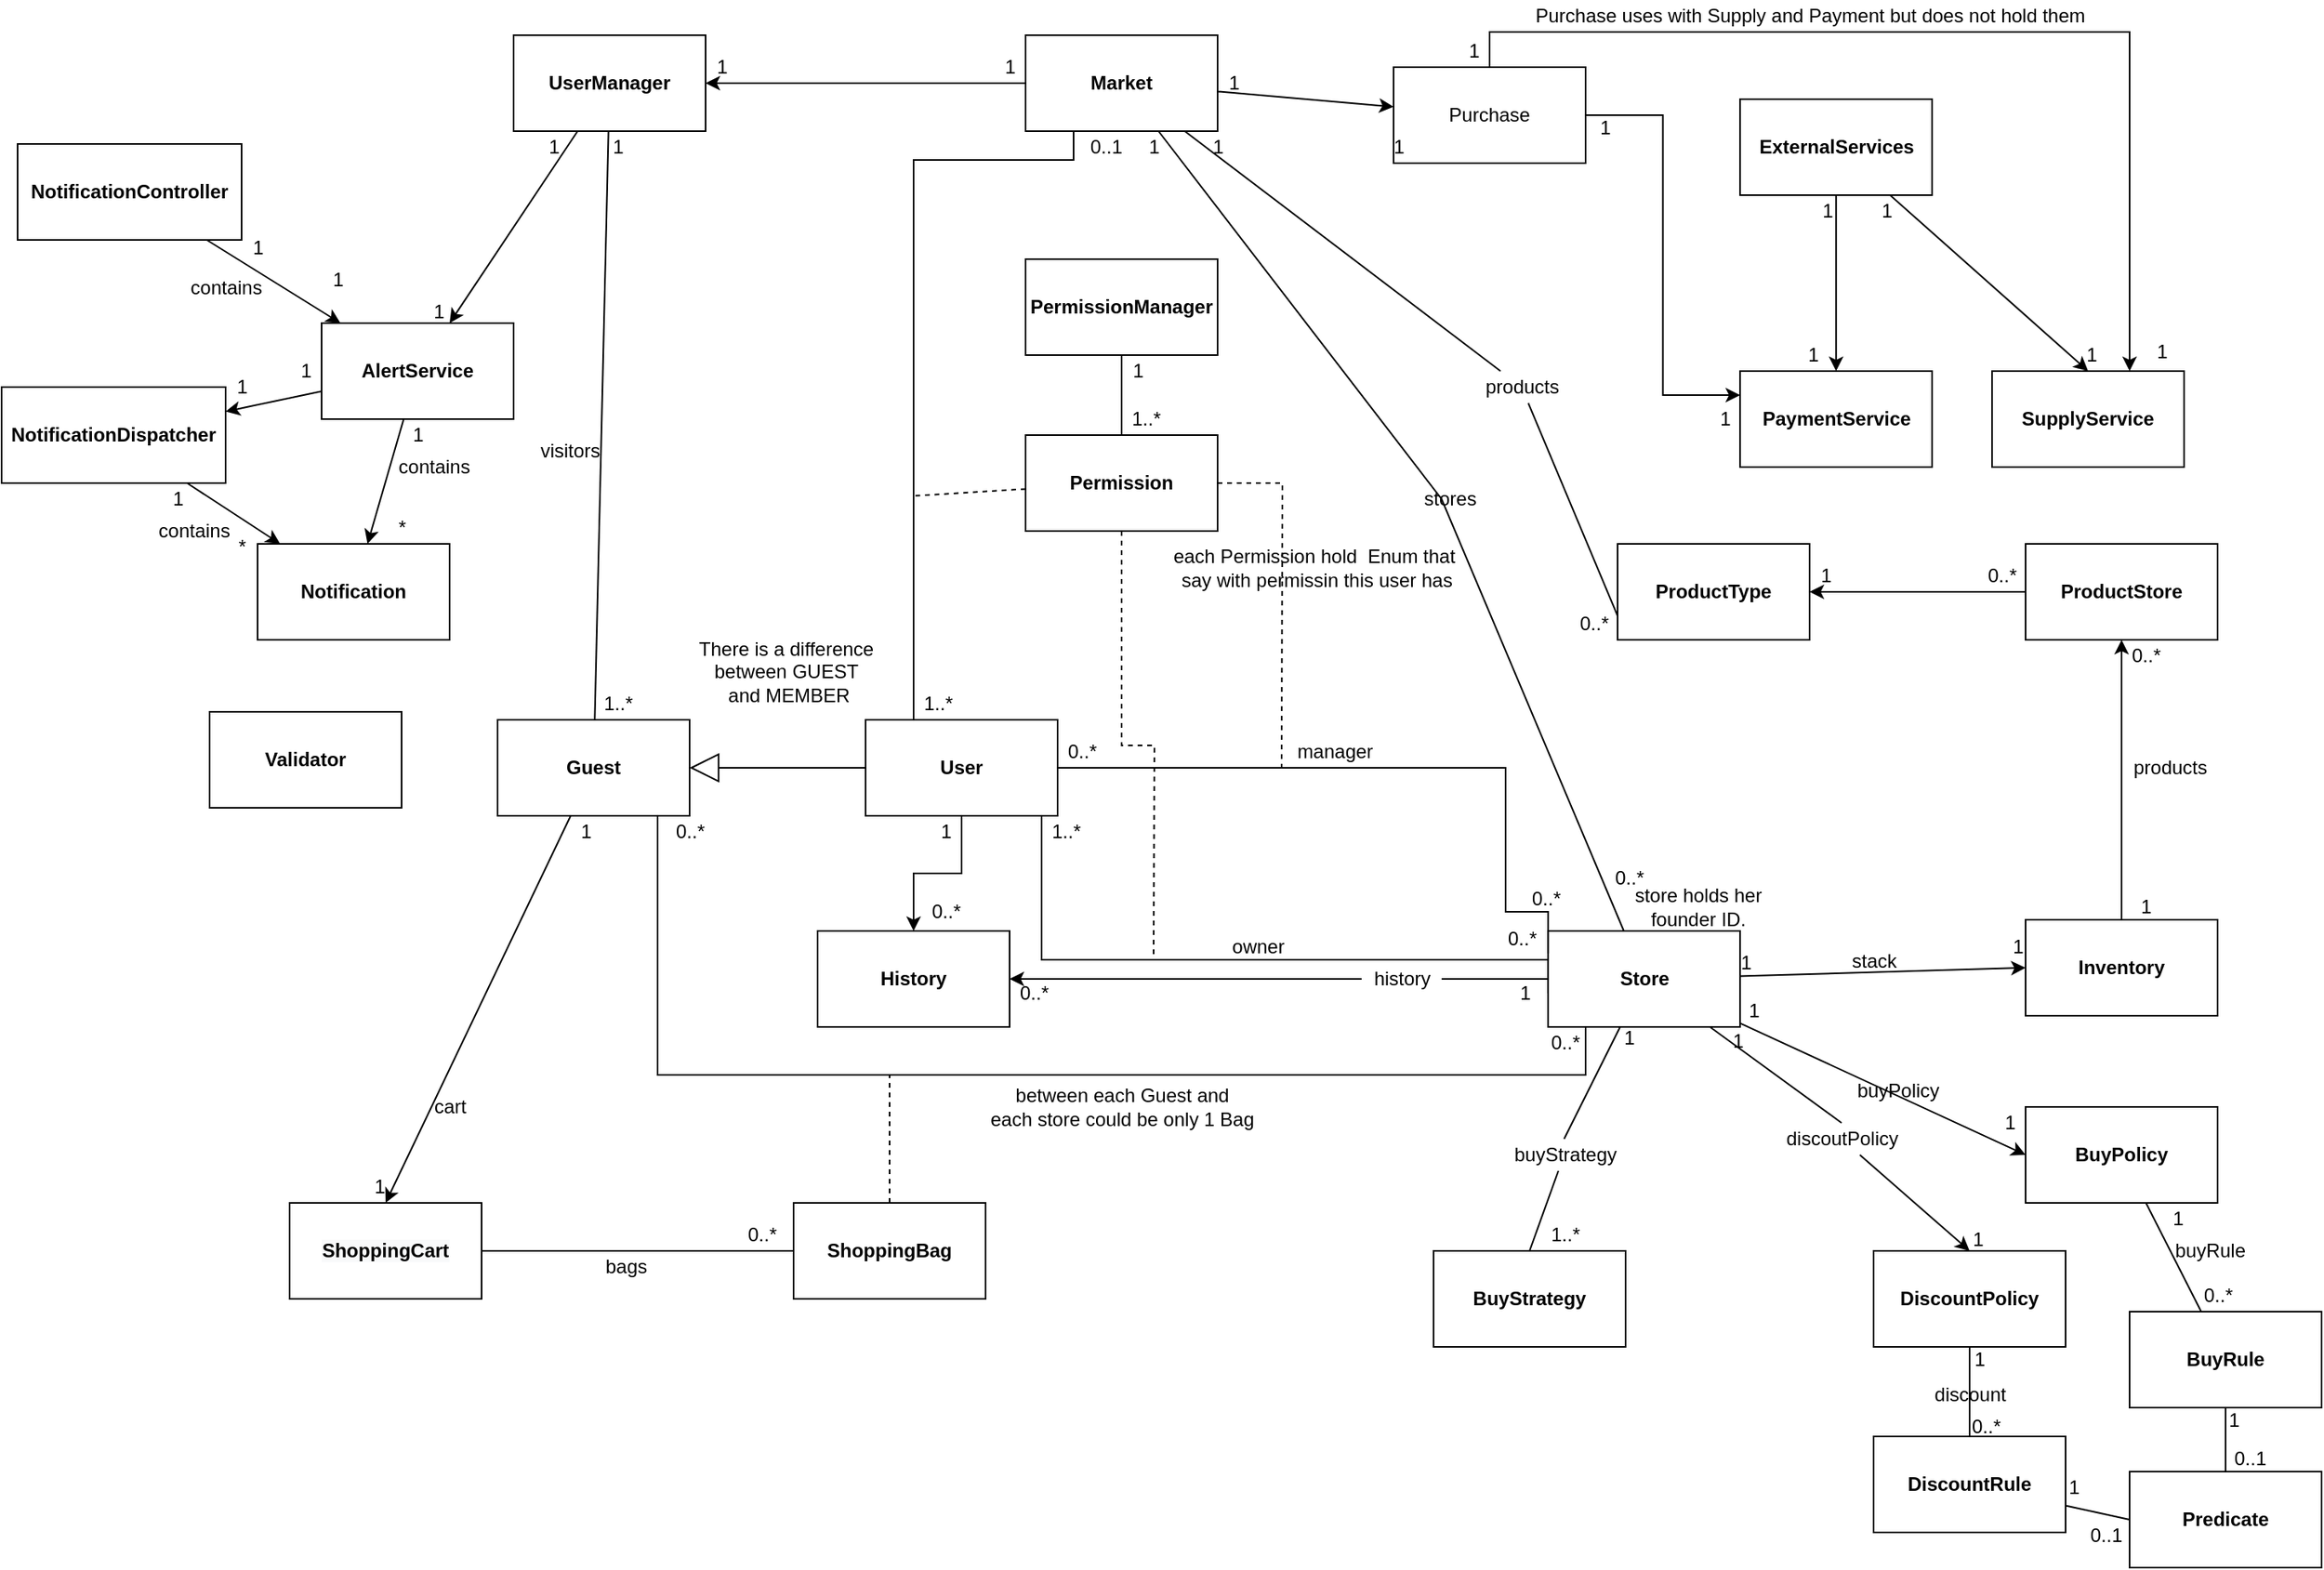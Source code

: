 <mxfile version="13.5.7" type="device"><diagram id="sLszbwGgR7OS-IY24TcB" name="whiteD"><mxGraphModel dx="3807" dy="2087" grid="1" gridSize="10" guides="1" tooltips="1" connect="1" arrows="1" fold="1" page="1" pageScale="1" pageWidth="850" pageHeight="1100" math="0" shadow="0"><root><mxCell id="xHpTzAEXMVRN9XpyJAT6-0"/><mxCell id="xHpTzAEXMVRN9XpyJAT6-1" parent="xHpTzAEXMVRN9XpyJAT6-0"/><mxCell id="L-hsnK_z9fnCOUPbXFb4-21" value="cart" style="text;html=1;align=center;verticalAlign=middle;resizable=0;points=[];autosize=1;" parent="xHpTzAEXMVRN9XpyJAT6-1" vertex="1"><mxGeometry x="-609.997" y="-328" width="40" height="20" as="geometry"/></mxCell><mxCell id="M4cUxslQ8RbkA8ZKhHPV-1" style="rounded=0;orthogonalLoop=1;jettySize=auto;html=1;" parent="xHpTzAEXMVRN9XpyJAT6-1" source="L-hsnK_z9fnCOUPbXFb4-120" target="L-hsnK_z9fnCOUPbXFb4-114" edge="1"><mxGeometry relative="1" as="geometry"/></mxCell><mxCell id="L-hsnK_z9fnCOUPbXFb4-120" value="&lt;span style=&quot;font-weight: 700&quot;&gt;UserManager&lt;/span&gt;" style="rounded=0;whiteSpace=wrap;html=1;" parent="xHpTzAEXMVRN9XpyJAT6-1" vertex="1"><mxGeometry x="-550" y="-988" width="120" height="60" as="geometry"/></mxCell><mxCell id="L-hsnK_z9fnCOUPbXFb4-123" value="1..*" style="text;html=1;align=center;verticalAlign=middle;resizable=0;points=[];autosize=1;strokeColor=none;fillColor=none;" parent="xHpTzAEXMVRN9XpyJAT6-1" vertex="1"><mxGeometry x="-500" y="-580" width="30" height="20" as="geometry"/></mxCell><mxCell id="kRTS648NbvRzKoREBCr--5" style="edgeStyle=orthogonalEdgeStyle;rounded=0;orthogonalLoop=1;jettySize=auto;html=1;endArrow=none;endFill=0;elbow=vertical;" parent="xHpTzAEXMVRN9XpyJAT6-1" source="L-hsnK_z9fnCOUPbXFb4-126" edge="1"><mxGeometry relative="1" as="geometry"><mxPoint x="-430" y="-389" as="sourcePoint"/><mxPoint x="96.57" y="-389" as="targetPoint"/><Array as="points"><mxPoint x="-220" y="-410"/><mxPoint x="97" y="-410"/></Array></mxGeometry></mxCell><mxCell id="svQcutiXRn2Sktnhb-K7-14" style="edgeStyle=orthogonalEdgeStyle;rounded=0;orthogonalLoop=1;jettySize=auto;html=1;entryX=0.5;entryY=0;entryDx=0;entryDy=0;" parent="xHpTzAEXMVRN9XpyJAT6-1" source="L-hsnK_z9fnCOUPbXFb4-126" target="kRTS648NbvRzKoREBCr--46" edge="1"><mxGeometry relative="1" as="geometry"/></mxCell><mxCell id="L-hsnK_z9fnCOUPbXFb4-126" value="&lt;span style=&quot;font-weight: 700&quot;&gt;User&lt;/span&gt;" style="rounded=0;whiteSpace=wrap;html=1;" parent="xHpTzAEXMVRN9XpyJAT6-1" vertex="1"><mxGeometry x="-330" y="-560" width="120" height="60" as="geometry"/></mxCell><mxCell id="L-hsnK_z9fnCOUPbXFb4-129" value="&#10;&#10;&lt;span style=&quot;color: rgb(0, 0, 0); font-family: helvetica; font-size: 12px; font-style: normal; font-weight: 700; letter-spacing: normal; text-align: center; text-indent: 0px; text-transform: none; word-spacing: 0px; background-color: rgb(248, 249, 250); display: inline; float: none;&quot;&gt;ShoppingCart&lt;/span&gt;&#10;&#10;" style="rounded=0;whiteSpace=wrap;html=1;" parent="xHpTzAEXMVRN9XpyJAT6-1" vertex="1"><mxGeometry x="-690" y="-258" width="120" height="60" as="geometry"/></mxCell><mxCell id="L-hsnK_z9fnCOUPbXFb4-130" style="edgeStyle=none;rounded=0;orthogonalLoop=1;jettySize=auto;html=1;entryX=0.5;entryY=0;entryDx=0;entryDy=0;endArrow=classic;endFill=1;" parent="xHpTzAEXMVRN9XpyJAT6-1" source="VD1J2C1TSYEvzBj4N3---7" target="L-hsnK_z9fnCOUPbXFb4-129" edge="1"><mxGeometry relative="1" as="geometry"/></mxCell><mxCell id="L-hsnK_z9fnCOUPbXFb4-131" value="1" style="text;html=1;align=center;verticalAlign=middle;resizable=0;points=[];autosize=1;strokeColor=none;fillColor=none;" parent="xHpTzAEXMVRN9XpyJAT6-1" vertex="1"><mxGeometry x="-644" y="-278" width="20" height="20" as="geometry"/></mxCell><mxCell id="L-hsnK_z9fnCOUPbXFb4-132" value="&lt;span style=&quot;font-weight: 700&quot;&gt;Store&lt;/span&gt;" style="rounded=0;whiteSpace=wrap;html=1;" parent="xHpTzAEXMVRN9XpyJAT6-1" vertex="1"><mxGeometry x="96.57" y="-428" width="120" height="60" as="geometry"/></mxCell><mxCell id="L-hsnK_z9fnCOUPbXFb4-133" style="rounded=0;orthogonalLoop=1;jettySize=auto;html=1;endArrow=none;endFill=0;elbow=vertical;edgeStyle=orthogonalEdgeStyle;" parent="xHpTzAEXMVRN9XpyJAT6-1" source="VD1J2C1TSYEvzBj4N3---7" target="L-hsnK_z9fnCOUPbXFb4-132" edge="1"><mxGeometry relative="1" as="geometry"><Array as="points"><mxPoint x="-460" y="-338"/><mxPoint x="120" y="-338"/></Array></mxGeometry></mxCell><mxCell id="kRTS648NbvRzKoREBCr--4" style="edgeStyle=orthogonalEdgeStyle;rounded=0;orthogonalLoop=1;jettySize=auto;html=1;endArrow=none;endFill=0;elbow=vertical;dashed=1;" parent="xHpTzAEXMVRN9XpyJAT6-1" source="L-hsnK_z9fnCOUPbXFb4-134" edge="1"><mxGeometry relative="1" as="geometry"><mxPoint x="-315.01" y="-338" as="targetPoint"/></mxGeometry></mxCell><mxCell id="L-hsnK_z9fnCOUPbXFb4-134" value="&lt;span style=&quot;font-weight: 700&quot;&gt;ShoppingBag&lt;/span&gt;" style="rounded=0;whiteSpace=wrap;html=1;" parent="xHpTzAEXMVRN9XpyJAT6-1" vertex="1"><mxGeometry x="-375.01" y="-258" width="120" height="60" as="geometry"/></mxCell><mxCell id="kRTS648NbvRzKoREBCr--1" style="edgeStyle=orthogonalEdgeStyle;rounded=0;orthogonalLoop=1;jettySize=auto;html=1;entryX=0;entryY=0.5;entryDx=0;entryDy=0;endArrow=none;endFill=0;elbow=vertical;" parent="xHpTzAEXMVRN9XpyJAT6-1" source="L-hsnK_z9fnCOUPbXFb4-129" target="L-hsnK_z9fnCOUPbXFb4-134" edge="1"><mxGeometry relative="1" as="geometry"/></mxCell><mxCell id="L-hsnK_z9fnCOUPbXFb4-135" value="bags" style="text;html=1;align=center;verticalAlign=middle;resizable=0;points=[];autosize=1;" parent="xHpTzAEXMVRN9XpyJAT6-1" vertex="1"><mxGeometry x="-500.001" y="-228" width="40" height="20" as="geometry"/></mxCell><mxCell id="kRTS648NbvRzKoREBCr--0" value="1" style="text;html=1;align=center;verticalAlign=middle;resizable=0;points=[];autosize=1;strokeColor=none;fillColor=none;" parent="xHpTzAEXMVRN9XpyJAT6-1" vertex="1"><mxGeometry x="-495" y="-928" width="20" height="20" as="geometry"/></mxCell><mxCell id="kRTS648NbvRzKoREBCr--3" value="0..*" style="text;html=1;align=center;verticalAlign=middle;resizable=0;points=[];autosize=1;strokeColor=none;fillColor=none;" parent="xHpTzAEXMVRN9XpyJAT6-1" vertex="1"><mxGeometry x="-410.01" y="-248" width="30" height="20" as="geometry"/></mxCell><mxCell id="kRTS648NbvRzKoREBCr--6" style="edgeStyle=orthogonalEdgeStyle;rounded=0;orthogonalLoop=1;jettySize=auto;html=1;endArrow=none;endFill=0;elbow=vertical;" parent="xHpTzAEXMVRN9XpyJAT6-1" source="L-hsnK_z9fnCOUPbXFb4-126" edge="1"><mxGeometry relative="1" as="geometry"><mxPoint x="-430" y="-414" as="sourcePoint"/><mxPoint x="96.57" y="-414" as="targetPoint"/><Array as="points"><mxPoint x="70" y="-530"/><mxPoint x="70" y="-440"/><mxPoint x="97" y="-440"/></Array></mxGeometry></mxCell><mxCell id="kRTS648NbvRzKoREBCr--7" value="&lt;span style=&quot;font-weight: 700&quot;&gt;PermissionManager&lt;/span&gt;" style="rounded=0;whiteSpace=wrap;html=1;" parent="xHpTzAEXMVRN9XpyJAT6-1" vertex="1"><mxGeometry x="-230.0" y="-848" width="120" height="60" as="geometry"/></mxCell><mxCell id="kRTS648NbvRzKoREBCr--8" value="&lt;span style=&quot;font-weight: 700&quot;&gt;Permission&lt;/span&gt;" style="rounded=0;whiteSpace=wrap;html=1;" parent="xHpTzAEXMVRN9XpyJAT6-1" vertex="1"><mxGeometry x="-230.0" y="-738" width="120" height="60" as="geometry"/></mxCell><mxCell id="kRTS648NbvRzKoREBCr--9" style="edgeStyle=orthogonalEdgeStyle;rounded=0;orthogonalLoop=1;jettySize=auto;html=1;entryX=0.5;entryY=0;entryDx=0;entryDy=0;endArrow=none;endFill=0;elbow=vertical;" parent="xHpTzAEXMVRN9XpyJAT6-1" source="kRTS648NbvRzKoREBCr--7" target="kRTS648NbvRzKoREBCr--8" edge="1"><mxGeometry relative="1" as="geometry"/></mxCell><mxCell id="kRTS648NbvRzKoREBCr--10" value="1..*" style="text;html=1;align=center;verticalAlign=middle;resizable=0;points=[];autosize=1;strokeColor=none;fillColor=none;" parent="xHpTzAEXMVRN9XpyJAT6-1" vertex="1"><mxGeometry x="-170" y="-758" width="30" height="20" as="geometry"/></mxCell><mxCell id="kRTS648NbvRzKoREBCr--37" style="edgeStyle=none;rounded=0;orthogonalLoop=1;jettySize=auto;html=1;endArrow=none;endFill=0;elbow=vertical;dashed=1;" parent="xHpTzAEXMVRN9XpyJAT6-1" source="kRTS648NbvRzKoREBCr--8" edge="1"><mxGeometry relative="1" as="geometry"><mxPoint x="-300" y="-700" as="targetPoint"/></mxGeometry></mxCell><mxCell id="kRTS648NbvRzKoREBCr--21" style="edgeStyle=orthogonalEdgeStyle;rounded=0;orthogonalLoop=1;jettySize=auto;html=1;endArrow=none;endFill=0;elbow=vertical;dashed=1;" parent="xHpTzAEXMVRN9XpyJAT6-1" source="kRTS648NbvRzKoREBCr--8" edge="1"><mxGeometry relative="1" as="geometry"><mxPoint x="-150" y="-410" as="targetPoint"/><mxPoint x="-150" y="-528" as="sourcePoint"/></mxGeometry></mxCell><mxCell id="kRTS648NbvRzKoREBCr--27" style="edgeStyle=orthogonalEdgeStyle;rounded=0;orthogonalLoop=1;jettySize=auto;html=1;dashed=1;endArrow=none;endFill=0;elbow=vertical;" parent="xHpTzAEXMVRN9XpyJAT6-1" source="kRTS648NbvRzKoREBCr--8" edge="1"><mxGeometry relative="1" as="geometry"><mxPoint x="-70" y="-530" as="targetPoint"/><mxPoint x="-5" y="-528" as="sourcePoint"/></mxGeometry></mxCell><mxCell id="kRTS648NbvRzKoREBCr--22" value="0..*" style="text;html=1;align=center;verticalAlign=middle;resizable=0;points=[];autosize=1;strokeColor=none;fillColor=none;" parent="xHpTzAEXMVRN9XpyJAT6-1" vertex="1"><mxGeometry x="-455" y="-500" width="30" height="20" as="geometry"/></mxCell><mxCell id="kRTS648NbvRzKoREBCr--23" value="1" style="text;html=1;align=center;verticalAlign=middle;resizable=0;points=[];autosize=1;strokeColor=none;fillColor=none;" parent="xHpTzAEXMVRN9XpyJAT6-1" vertex="1"><mxGeometry x="-515" y="-500" width="20" height="20" as="geometry"/></mxCell><mxCell id="kRTS648NbvRzKoREBCr--24" value="0..*" style="text;html=1;align=center;verticalAlign=middle;resizable=0;points=[];autosize=1;strokeColor=none;fillColor=none;" parent="xHpTzAEXMVRN9XpyJAT6-1" vertex="1"><mxGeometry x="91.57" y="-368" width="30" height="20" as="geometry"/></mxCell><mxCell id="kRTS648NbvRzKoREBCr--25" value="owner" style="text;html=1;align=center;verticalAlign=middle;resizable=0;points=[];autosize=1;" parent="xHpTzAEXMVRN9XpyJAT6-1" vertex="1"><mxGeometry x="-110" y="-428" width="50" height="20" as="geometry"/></mxCell><mxCell id="kRTS648NbvRzKoREBCr--26" value="manager" style="text;html=1;align=center;verticalAlign=middle;resizable=0;points=[];autosize=1;" parent="xHpTzAEXMVRN9XpyJAT6-1" vertex="1"><mxGeometry x="-66.57" y="-550" width="60" height="20" as="geometry"/></mxCell><mxCell id="kRTS648NbvRzKoREBCr--28" value="1..*" style="text;html=1;align=center;verticalAlign=middle;resizable=0;points=[];autosize=1;strokeColor=none;fillColor=none;" parent="xHpTzAEXMVRN9XpyJAT6-1" vertex="1"><mxGeometry x="-220" y="-500" width="30" height="20" as="geometry"/></mxCell><mxCell id="kRTS648NbvRzKoREBCr--30" value="0..*" style="text;html=1;align=center;verticalAlign=middle;resizable=0;points=[];autosize=1;strokeColor=none;fillColor=none;" parent="xHpTzAEXMVRN9XpyJAT6-1" vertex="1"><mxGeometry x="64.99" y="-433" width="30" height="20" as="geometry"/></mxCell><mxCell id="kRTS648NbvRzKoREBCr--31" value="0..*" style="text;html=1;align=center;verticalAlign=middle;resizable=0;points=[];autosize=1;strokeColor=none;fillColor=none;" parent="xHpTzAEXMVRN9XpyJAT6-1" vertex="1"><mxGeometry x="-210" y="-550" width="30" height="20" as="geometry"/></mxCell><mxCell id="kRTS648NbvRzKoREBCr--32" value="0..*" style="text;html=1;align=center;verticalAlign=middle;resizable=0;points=[];autosize=1;strokeColor=none;fillColor=none;" parent="xHpTzAEXMVRN9XpyJAT6-1" vertex="1"><mxGeometry x="79.99" y="-458" width="30" height="20" as="geometry"/></mxCell><mxCell id="kRTS648NbvRzKoREBCr--34" style="rounded=0;orthogonalLoop=1;jettySize=auto;html=1;entryX=0.75;entryY=0;entryDx=0;entryDy=0;endArrow=none;endFill=0;elbow=vertical;edgeStyle=orthogonalEdgeStyle;" parent="xHpTzAEXMVRN9XpyJAT6-1" source="kRTS648NbvRzKoREBCr--33" target="L-hsnK_z9fnCOUPbXFb4-126" edge="1"><mxGeometry relative="1" as="geometry"><Array as="points"><mxPoint x="-200" y="-910"/><mxPoint x="-300" y="-910"/><mxPoint x="-300" y="-560"/></Array></mxGeometry></mxCell><mxCell id="kRTS648NbvRzKoREBCr--90" style="rounded=0;orthogonalLoop=1;jettySize=auto;html=1;endArrow=none;endFill=0;elbow=vertical;" parent="xHpTzAEXMVRN9XpyJAT6-1" source="kRTS648NbvRzKoREBCr--33" target="L-hsnK_z9fnCOUPbXFb4-132" edge="1"><mxGeometry relative="1" as="geometry"><Array as="points"><mxPoint x="30" y="-698"/></Array></mxGeometry></mxCell><mxCell id="kRTS648NbvRzKoREBCr--96" style="edgeStyle=none;rounded=0;orthogonalLoop=1;jettySize=auto;html=1;entryX=1;entryY=0.5;entryDx=0;entryDy=0;endArrow=classic;endFill=1;elbow=vertical;" parent="xHpTzAEXMVRN9XpyJAT6-1" source="kRTS648NbvRzKoREBCr--33" target="L-hsnK_z9fnCOUPbXFb4-120" edge="1"><mxGeometry relative="1" as="geometry"/></mxCell><mxCell id="kRTS648NbvRzKoREBCr--33" value="&lt;span style=&quot;font-weight: 700&quot;&gt;Market&lt;/span&gt;" style="rounded=0;whiteSpace=wrap;html=1;" parent="xHpTzAEXMVRN9XpyJAT6-1" vertex="1"><mxGeometry x="-230.0" y="-988" width="120" height="60" as="geometry"/></mxCell><mxCell id="kRTS648NbvRzKoREBCr--35" value="1..*" style="text;html=1;align=center;verticalAlign=middle;resizable=0;points=[];autosize=1;strokeColor=none;fillColor=none;" parent="xHpTzAEXMVRN9XpyJAT6-1" vertex="1"><mxGeometry x="-300" y="-580" width="30" height="20" as="geometry"/></mxCell><mxCell id="kRTS648NbvRzKoREBCr--36" value="0..1" style="text;html=1;align=center;verticalAlign=middle;resizable=0;points=[];autosize=1;strokeColor=none;fillColor=none;" parent="xHpTzAEXMVRN9XpyJAT6-1" vertex="1"><mxGeometry x="-200" y="-928" width="40" height="20" as="geometry"/></mxCell><mxCell id="kRTS648NbvRzKoREBCr--38" value="1" style="text;html=1;align=center;verticalAlign=middle;resizable=0;points=[];autosize=1;strokeColor=none;fillColor=none;" parent="xHpTzAEXMVRN9XpyJAT6-1" vertex="1"><mxGeometry x="-170" y="-788" width="20" height="20" as="geometry"/></mxCell><mxCell id="kRTS648NbvRzKoREBCr--39" value="&lt;span style=&quot;font-weight: 700&quot;&gt;BuyStrategy&lt;/span&gt;" style="rounded=0;whiteSpace=wrap;html=1;" parent="xHpTzAEXMVRN9XpyJAT6-1" vertex="1"><mxGeometry x="24.99" y="-228" width="120" height="60" as="geometry"/></mxCell><mxCell id="kRTS648NbvRzKoREBCr--44" value="1" style="text;html=1;align=center;verticalAlign=middle;resizable=0;points=[];autosize=1;strokeColor=none;fillColor=none;" parent="xHpTzAEXMVRN9XpyJAT6-1" vertex="1"><mxGeometry x="137" y="-371" width="20" height="20" as="geometry"/></mxCell><mxCell id="kRTS648NbvRzKoREBCr--45" value="1..*" style="text;html=1;align=center;verticalAlign=middle;resizable=0;points=[];autosize=1;strokeColor=none;fillColor=none;" parent="xHpTzAEXMVRN9XpyJAT6-1" vertex="1"><mxGeometry x="91.57" y="-248" width="30" height="20" as="geometry"/></mxCell><mxCell id="kRTS648NbvRzKoREBCr--46" value="&lt;span style=&quot;font-weight: 700&quot;&gt;History&lt;/span&gt;" style="rounded=0;whiteSpace=wrap;html=1;" parent="xHpTzAEXMVRN9XpyJAT6-1" vertex="1"><mxGeometry x="-360" y="-428" width="120" height="60" as="geometry"/></mxCell><mxCell id="kRTS648NbvRzKoREBCr--48" value="1" style="text;html=1;align=center;verticalAlign=middle;resizable=0;points=[];autosize=1;strokeColor=none;fillColor=none;" parent="xHpTzAEXMVRN9XpyJAT6-1" vertex="1"><mxGeometry x="71.57" y="-399" width="20" height="20" as="geometry"/></mxCell><mxCell id="kRTS648NbvRzKoREBCr--49" value="0..*" style="text;html=1;align=center;verticalAlign=middle;resizable=0;points=[];autosize=1;strokeColor=none;fillColor=none;" parent="xHpTzAEXMVRN9XpyJAT6-1" vertex="1"><mxGeometry x="-240" y="-399" width="30" height="20" as="geometry"/></mxCell><mxCell id="kRTS648NbvRzKoREBCr--50" value="&lt;span style=&quot;font-weight: 700&quot;&gt;DiscountPolicy&lt;/span&gt;" style="rounded=0;whiteSpace=wrap;html=1;" parent="xHpTzAEXMVRN9XpyJAT6-1" vertex="1"><mxGeometry x="299.99" y="-228" width="120" height="60" as="geometry"/></mxCell><mxCell id="kRTS648NbvRzKoREBCr--52" value="1" style="text;html=1;align=center;verticalAlign=middle;resizable=0;points=[];autosize=1;strokeColor=none;fillColor=none;" parent="xHpTzAEXMVRN9XpyJAT6-1" vertex="1"><mxGeometry x="205" y="-369" width="20" height="20" as="geometry"/></mxCell><mxCell id="kRTS648NbvRzKoREBCr--53" value="1" style="text;html=1;align=center;verticalAlign=middle;resizable=0;points=[];autosize=1;strokeColor=none;fillColor=none;" parent="xHpTzAEXMVRN9XpyJAT6-1" vertex="1"><mxGeometry x="355" y="-245" width="20" height="20" as="geometry"/></mxCell><mxCell id="kRTS648NbvRzKoREBCr--54" value="&lt;b&gt;DiscountRule&lt;/b&gt;" style="rounded=0;whiteSpace=wrap;html=1;" parent="xHpTzAEXMVRN9XpyJAT6-1" vertex="1"><mxGeometry x="299.99" y="-112" width="120" height="60" as="geometry"/></mxCell><mxCell id="kRTS648NbvRzKoREBCr--55" style="edgeStyle=none;rounded=0;orthogonalLoop=1;jettySize=auto;html=1;endArrow=none;endFill=0;elbow=vertical;" parent="xHpTzAEXMVRN9XpyJAT6-1" source="kRTS648NbvRzKoREBCr--50" target="kRTS648NbvRzKoREBCr--54" edge="1"><mxGeometry relative="1" as="geometry"/></mxCell><mxCell id="kRTS648NbvRzKoREBCr--56" value="0..*" style="text;html=1;align=center;verticalAlign=middle;resizable=0;points=[];autosize=1;strokeColor=none;fillColor=none;" parent="xHpTzAEXMVRN9XpyJAT6-1" vertex="1"><mxGeometry x="355" y="-128" width="30" height="20" as="geometry"/></mxCell><mxCell id="kRTS648NbvRzKoREBCr--57" value="1" style="text;html=1;align=center;verticalAlign=middle;resizable=0;points=[];autosize=1;strokeColor=none;fillColor=none;" parent="xHpTzAEXMVRN9XpyJAT6-1" vertex="1"><mxGeometry x="356" y="-170" width="20" height="20" as="geometry"/></mxCell><mxCell id="kRTS648NbvRzKoREBCr--59" value="discount" style="text;html=1;align=center;verticalAlign=middle;resizable=0;points=[];autosize=1;strokeColor=none;fillColor=none;" parent="xHpTzAEXMVRN9XpyJAT6-1" vertex="1"><mxGeometry x="329.99" y="-148" width="60" height="20" as="geometry"/></mxCell><mxCell id="kRTS648NbvRzKoREBCr--60" value="visitors" style="text;html=1;align=center;verticalAlign=middle;resizable=0;points=[];autosize=1;strokeColor=none;fillColor=none;" parent="xHpTzAEXMVRN9XpyJAT6-1" vertex="1"><mxGeometry x="-540" y="-738" width="50" height="20" as="geometry"/></mxCell><mxCell id="L-hsnK_z9fnCOUPbXFb4-122" style="edgeStyle=none;rounded=0;orthogonalLoop=1;jettySize=auto;html=1;endArrow=none;endFill=0;startArrow=none;" parent="xHpTzAEXMVRN9XpyJAT6-1" source="L-hsnK_z9fnCOUPbXFb4-120" target="VD1J2C1TSYEvzBj4N3---7" edge="1"><mxGeometry relative="1" as="geometry"/></mxCell><mxCell id="L-hsnK_z9fnCOUPbXFb4-95" value="buyStrategy" style="text;html=1;align=center;verticalAlign=middle;resizable=0;points=[];autosize=1;" parent="xHpTzAEXMVRN9XpyJAT6-1" vertex="1"><mxGeometry x="66.57" y="-298" width="80" height="20" as="geometry"/></mxCell><mxCell id="kRTS648NbvRzKoREBCr--43" style="edgeStyle=none;rounded=0;orthogonalLoop=1;jettySize=auto;html=1;entryX=0.5;entryY=0;entryDx=0;entryDy=0;endArrow=none;endFill=0;elbow=vertical;startArrow=none;" parent="xHpTzAEXMVRN9XpyJAT6-1" source="L-hsnK_z9fnCOUPbXFb4-95" target="kRTS648NbvRzKoREBCr--39" edge="1"><mxGeometry relative="1" as="geometry"/></mxCell><mxCell id="kRTS648NbvRzKoREBCr--64" value="" style="edgeStyle=none;rounded=0;orthogonalLoop=1;jettySize=auto;html=1;entryX=0.5;entryY=0;entryDx=0;entryDy=0;endArrow=none;endFill=0;elbow=vertical;" parent="xHpTzAEXMVRN9XpyJAT6-1" source="L-hsnK_z9fnCOUPbXFb4-132" target="L-hsnK_z9fnCOUPbXFb4-95" edge="1"><mxGeometry relative="1" as="geometry"><mxPoint x="143.938" y="-368" as="sourcePoint"/><mxPoint x="84.99" y="-228" as="targetPoint"/></mxGeometry></mxCell><mxCell id="kRTS648NbvRzKoREBCr--65" value="history" style="text;html=1;align=center;verticalAlign=middle;resizable=0;points=[];autosize=1;" parent="xHpTzAEXMVRN9XpyJAT6-1" vertex="1"><mxGeometry x="-20.0" y="-408" width="50" height="20" as="geometry"/></mxCell><mxCell id="kRTS648NbvRzKoREBCr--47" style="edgeStyle=none;rounded=0;orthogonalLoop=1;jettySize=auto;html=1;endArrow=classic;endFill=1;elbow=vertical;startArrow=none;" parent="xHpTzAEXMVRN9XpyJAT6-1" source="kRTS648NbvRzKoREBCr--65" target="kRTS648NbvRzKoREBCr--46" edge="1"><mxGeometry relative="1" as="geometry"/></mxCell><mxCell id="kRTS648NbvRzKoREBCr--67" value="" style="edgeStyle=none;rounded=0;orthogonalLoop=1;jettySize=auto;html=1;endArrow=none;endFill=1;elbow=vertical;" parent="xHpTzAEXMVRN9XpyJAT6-1" source="L-hsnK_z9fnCOUPbXFb4-132" target="kRTS648NbvRzKoREBCr--65" edge="1"><mxGeometry relative="1" as="geometry"><mxPoint x="166.085" y="-368" as="sourcePoint"/><mxPoint x="210.485" y="-228" as="targetPoint"/></mxGeometry></mxCell><mxCell id="kRTS648NbvRzKoREBCr--68" value="discoutPolicy" style="text;html=1;align=center;verticalAlign=middle;resizable=0;points=[];autosize=1;strokeColor=none;fillColor=none;" parent="xHpTzAEXMVRN9XpyJAT6-1" vertex="1"><mxGeometry x="235" y="-308" width="90" height="20" as="geometry"/></mxCell><mxCell id="kRTS648NbvRzKoREBCr--69" value="" style="edgeStyle=none;rounded=0;orthogonalLoop=1;jettySize=auto;html=1;entryX=0.5;entryY=0;entryDx=0;entryDy=0;endArrow=none;endFill=1;elbow=vertical;" parent="xHpTzAEXMVRN9XpyJAT6-1" source="L-hsnK_z9fnCOUPbXFb4-132" target="kRTS648NbvRzKoREBCr--68" edge="1"><mxGeometry relative="1" as="geometry"><mxPoint x="192.468" y="-368" as="sourcePoint"/><mxPoint x="359.99" y="-228" as="targetPoint"/></mxGeometry></mxCell><mxCell id="kRTS648NbvRzKoREBCr--70" value="&lt;span style=&quot;font-weight: 700&quot;&gt;BuyPolicy&lt;/span&gt;" style="rounded=0;whiteSpace=wrap;html=1;" parent="xHpTzAEXMVRN9XpyJAT6-1" vertex="1"><mxGeometry x="394.99" y="-318" width="120" height="60" as="geometry"/></mxCell><mxCell id="kRTS648NbvRzKoREBCr--72" value="1" style="text;html=1;align=center;verticalAlign=middle;resizable=0;points=[];autosize=1;strokeColor=none;fillColor=none;" parent="xHpTzAEXMVRN9XpyJAT6-1" vertex="1"><mxGeometry x="374.99" y="-318" width="20" height="20" as="geometry"/></mxCell><mxCell id="kRTS648NbvRzKoREBCr--73" value="1" style="text;html=1;align=center;verticalAlign=middle;resizable=0;points=[];autosize=1;strokeColor=none;fillColor=none;" parent="xHpTzAEXMVRN9XpyJAT6-1" vertex="1"><mxGeometry x="215" y="-388" width="20" height="20" as="geometry"/></mxCell><mxCell id="kRTS648NbvRzKoREBCr--74" value="buyPolicy" style="text;html=1;align=center;verticalAlign=middle;resizable=0;points=[];autosize=1;strokeColor=none;fillColor=none;" parent="xHpTzAEXMVRN9XpyJAT6-1" vertex="1"><mxGeometry x="280" y="-338" width="70" height="20" as="geometry"/></mxCell><mxCell id="kRTS648NbvRzKoREBCr--75" value="&lt;span style=&quot;font-weight: 700&quot;&gt;Inventory&lt;/span&gt;" style="rounded=0;whiteSpace=wrap;html=1;" parent="xHpTzAEXMVRN9XpyJAT6-1" vertex="1"><mxGeometry x="394.99" y="-435" width="120" height="60" as="geometry"/></mxCell><mxCell id="kRTS648NbvRzKoREBCr--51" style="edgeStyle=none;rounded=0;orthogonalLoop=1;jettySize=auto;html=1;entryX=0.5;entryY=0;entryDx=0;entryDy=0;endArrow=classic;endFill=1;elbow=vertical;startArrow=none;" parent="xHpTzAEXMVRN9XpyJAT6-1" source="kRTS648NbvRzKoREBCr--68" target="kRTS648NbvRzKoREBCr--50" edge="1"><mxGeometry relative="1" as="geometry"/></mxCell><mxCell id="kRTS648NbvRzKoREBCr--77" value="stack" style="text;html=1;align=center;verticalAlign=middle;resizable=0;points=[];autosize=1;strokeColor=none;fillColor=none;" parent="xHpTzAEXMVRN9XpyJAT6-1" vertex="1"><mxGeometry x="280" y="-419" width="40" height="20" as="geometry"/></mxCell><mxCell id="kRTS648NbvRzKoREBCr--78" value="1" style="text;html=1;align=center;verticalAlign=middle;resizable=0;points=[];autosize=1;strokeColor=none;fillColor=none;" parent="xHpTzAEXMVRN9XpyJAT6-1" vertex="1"><mxGeometry x="380" y="-428" width="20" height="20" as="geometry"/></mxCell><mxCell id="kRTS648NbvRzKoREBCr--79" value="1" style="text;html=1;align=center;verticalAlign=middle;resizable=0;points=[];autosize=1;strokeColor=none;fillColor=none;" parent="xHpTzAEXMVRN9XpyJAT6-1" vertex="1"><mxGeometry x="210" y="-418" width="20" height="20" as="geometry"/></mxCell><mxCell id="VD1J2C1TSYEvzBj4N3---3" style="edgeStyle=orthogonalEdgeStyle;rounded=0;orthogonalLoop=1;jettySize=auto;html=1;endArrow=none;endFill=0;startArrow=classic;startFill=1;" parent="xHpTzAEXMVRN9XpyJAT6-1" source="kRTS648NbvRzKoREBCr--80" target="VD1J2C1TSYEvzBj4N3---0" edge="1"><mxGeometry relative="1" as="geometry"/></mxCell><mxCell id="kRTS648NbvRzKoREBCr--80" value="&lt;span style=&quot;font-weight: 700&quot;&gt;ProductType&lt;/span&gt;" style="rounded=0;whiteSpace=wrap;html=1;" parent="xHpTzAEXMVRN9XpyJAT6-1" vertex="1"><mxGeometry x="139.99" y="-670" width="120" height="60" as="geometry"/></mxCell><mxCell id="kRTS648NbvRzKoREBCr--82" value="1" style="text;html=1;align=center;verticalAlign=middle;resizable=0;points=[];autosize=1;strokeColor=none;fillColor=none;" parent="xHpTzAEXMVRN9XpyJAT6-1" vertex="1"><mxGeometry x="-120" y="-928" width="20" height="20" as="geometry"/></mxCell><mxCell id="kRTS648NbvRzKoREBCr--83" value="0..*" style="text;html=1;align=center;verticalAlign=middle;resizable=0;points=[];autosize=1;strokeColor=none;fillColor=none;" parent="xHpTzAEXMVRN9XpyJAT6-1" vertex="1"><mxGeometry x="454.99" y="-610" width="30" height="20" as="geometry"/></mxCell><mxCell id="kRTS648NbvRzKoREBCr--86" value="0..*" style="text;html=1;align=center;verticalAlign=middle;resizable=0;points=[];autosize=1;strokeColor=none;fillColor=none;" parent="xHpTzAEXMVRN9XpyJAT6-1" vertex="1"><mxGeometry x="109.99" y="-630" width="30" height="20" as="geometry"/></mxCell><mxCell id="kRTS648NbvRzKoREBCr--87" value="1" style="text;html=1;align=center;verticalAlign=middle;resizable=0;points=[];autosize=1;strokeColor=none;fillColor=none;" parent="xHpTzAEXMVRN9XpyJAT6-1" vertex="1"><mxGeometry x="459.99" y="-453" width="20" height="20" as="geometry"/></mxCell><mxCell id="kRTS648NbvRzKoREBCr--88" value="products" style="text;html=1;align=center;verticalAlign=middle;resizable=0;points=[];autosize=1;strokeColor=none;fillColor=none;" parent="xHpTzAEXMVRN9XpyJAT6-1" vertex="1"><mxGeometry x="454.99" y="-540" width="60" height="20" as="geometry"/></mxCell><mxCell id="kRTS648NbvRzKoREBCr--91" value="" style="rounded=0;orthogonalLoop=1;jettySize=auto;html=1;endArrow=none;endFill=0;elbow=vertical;entryX=0;entryY=0.75;entryDx=0;entryDy=0;startArrow=none;" parent="xHpTzAEXMVRN9XpyJAT6-1" source="kRTS648NbvRzKoREBCr--89" target="kRTS648NbvRzKoREBCr--80" edge="1"><mxGeometry relative="1" as="geometry"><mxPoint x="-110" y="-958" as="sourcePoint"/><mxPoint x="391.625" y="-628" as="targetPoint"/></mxGeometry></mxCell><mxCell id="kRTS648NbvRzKoREBCr--92" value="1" style="text;html=1;align=center;verticalAlign=middle;resizable=0;points=[];autosize=1;strokeColor=none;fillColor=none;" parent="xHpTzAEXMVRN9XpyJAT6-1" vertex="1"><mxGeometry x="-160" y="-928" width="20" height="20" as="geometry"/></mxCell><mxCell id="kRTS648NbvRzKoREBCr--93" value="0..*" style="text;html=1;align=center;verticalAlign=middle;resizable=0;points=[];autosize=1;strokeColor=none;fillColor=none;" parent="xHpTzAEXMVRN9XpyJAT6-1" vertex="1"><mxGeometry x="132" y="-471" width="30" height="20" as="geometry"/></mxCell><mxCell id="kRTS648NbvRzKoREBCr--89" value="products" style="text;html=1;align=center;verticalAlign=middle;resizable=0;points=[];autosize=1;strokeColor=none;fillColor=none;" parent="xHpTzAEXMVRN9XpyJAT6-1" vertex="1"><mxGeometry x="49.99" y="-778" width="60" height="20" as="geometry"/></mxCell><mxCell id="kRTS648NbvRzKoREBCr--94" value="" style="rounded=0;orthogonalLoop=1;jettySize=auto;html=1;endArrow=none;endFill=0;elbow=vertical;" parent="xHpTzAEXMVRN9XpyJAT6-1" source="kRTS648NbvRzKoREBCr--33" target="kRTS648NbvRzKoREBCr--89" edge="1"><mxGeometry relative="1" as="geometry"><mxPoint x="-129.874" y="-928" as="sourcePoint"/><mxPoint x="331.57" y="-583" as="targetPoint"/></mxGeometry></mxCell><mxCell id="kRTS648NbvRzKoREBCr--95" value="stores" style="text;html=1;align=center;verticalAlign=middle;resizable=0;points=[];autosize=1;strokeColor=none;fillColor=none;" parent="xHpTzAEXMVRN9XpyJAT6-1" vertex="1"><mxGeometry x="9.99" y="-708" width="50" height="20" as="geometry"/></mxCell><mxCell id="kRTS648NbvRzKoREBCr--97" value="1" style="text;html=1;align=center;verticalAlign=middle;resizable=0;points=[];autosize=1;strokeColor=none;fillColor=none;" parent="xHpTzAEXMVRN9XpyJAT6-1" vertex="1"><mxGeometry x="-250" y="-978" width="20" height="20" as="geometry"/></mxCell><mxCell id="kRTS648NbvRzKoREBCr--98" value="1" style="text;html=1;align=center;verticalAlign=middle;resizable=0;points=[];autosize=1;strokeColor=none;fillColor=none;" parent="xHpTzAEXMVRN9XpyJAT6-1" vertex="1"><mxGeometry x="-430" y="-978" width="20" height="20" as="geometry"/></mxCell><mxCell id="kRTS648NbvRzKoREBCr--99" value="There is a difference&lt;br&gt;between GUEST&lt;br&gt;&amp;nbsp;and MEMBER" style="text;html=1;align=center;verticalAlign=middle;resizable=0;points=[];autosize=1;strokeColor=none;fillColor=none;" parent="xHpTzAEXMVRN9XpyJAT6-1" vertex="1"><mxGeometry x="-440" y="-615" width="120" height="50" as="geometry"/></mxCell><mxCell id="svQcutiXRn2Sktnhb-K7-4" style="edgeStyle=orthogonalEdgeStyle;rounded=0;orthogonalLoop=1;jettySize=auto;html=1;entryX=0;entryY=0.25;entryDx=0;entryDy=0;" parent="xHpTzAEXMVRN9XpyJAT6-1" source="kRTS648NbvRzKoREBCr--101" target="L-hsnK_z9fnCOUPbXFb4-102" edge="1"><mxGeometry relative="1" as="geometry"/></mxCell><mxCell id="svQcutiXRn2Sktnhb-K7-5" style="edgeStyle=orthogonalEdgeStyle;rounded=0;orthogonalLoop=1;jettySize=auto;html=1;" parent="xHpTzAEXMVRN9XpyJAT6-1" source="kRTS648NbvRzKoREBCr--101" target="L-hsnK_z9fnCOUPbXFb4-103" edge="1"><mxGeometry relative="1" as="geometry"><Array as="points"><mxPoint x="60" y="-990"/><mxPoint x="460" y="-990"/></Array></mxGeometry></mxCell><mxCell id="kRTS648NbvRzKoREBCr--101" value="Purchase" style="rounded=0;whiteSpace=wrap;html=1;" parent="xHpTzAEXMVRN9XpyJAT6-1" vertex="1"><mxGeometry x="-7.105e-15" y="-968" width="120" height="60" as="geometry"/></mxCell><mxCell id="kRTS648NbvRzKoREBCr--102" style="edgeStyle=none;rounded=0;orthogonalLoop=1;jettySize=auto;html=1;endArrow=classic;endFill=1;elbow=vertical;" parent="xHpTzAEXMVRN9XpyJAT6-1" source="kRTS648NbvRzKoREBCr--33" target="kRTS648NbvRzKoREBCr--101" edge="1"><mxGeometry relative="1" as="geometry"><mxPoint x="460" y="-968" as="targetPoint"/></mxGeometry></mxCell><mxCell id="kRTS648NbvRzKoREBCr--109" value="store holds her&lt;br&gt;founder ID." style="text;html=1;align=center;verticalAlign=middle;resizable=0;points=[];autosize=1;strokeColor=none;fillColor=none;" parent="xHpTzAEXMVRN9XpyJAT6-1" vertex="1"><mxGeometry x="145" y="-458" width="90" height="30" as="geometry"/></mxCell><mxCell id="kRTS648NbvRzKoREBCr--113" value="between each Guest and&lt;br&gt;each store could be only 1 Bag" style="text;html=1;align=center;verticalAlign=middle;resizable=0;points=[];autosize=1;strokeColor=none;fillColor=none;" parent="xHpTzAEXMVRN9XpyJAT6-1" vertex="1"><mxGeometry x="-260" y="-333" width="180" height="30" as="geometry"/></mxCell><mxCell id="kRTS648NbvRzKoREBCr--71" style="edgeStyle=none;rounded=0;orthogonalLoop=1;jettySize=auto;html=1;entryX=0;entryY=0.5;entryDx=0;entryDy=0;endArrow=classic;endFill=1;elbow=vertical;" parent="xHpTzAEXMVRN9XpyJAT6-1" source="L-hsnK_z9fnCOUPbXFb4-132" target="kRTS648NbvRzKoREBCr--70" edge="1"><mxGeometry relative="1" as="geometry"/></mxCell><mxCell id="kRTS648NbvRzKoREBCr--76" style="edgeStyle=none;rounded=0;orthogonalLoop=1;jettySize=auto;html=1;entryX=0;entryY=0.5;entryDx=0;entryDy=0;endArrow=classic;endFill=1;elbow=vertical;" parent="xHpTzAEXMVRN9XpyJAT6-1" source="L-hsnK_z9fnCOUPbXFb4-132" target="kRTS648NbvRzKoREBCr--75" edge="1"><mxGeometry relative="1" as="geometry"/></mxCell><mxCell id="kRTS648NbvRzKoREBCr--85" style="edgeStyle=none;rounded=0;orthogonalLoop=1;jettySize=auto;html=1;endArrow=classic;endFill=1;elbow=vertical;" parent="xHpTzAEXMVRN9XpyJAT6-1" source="kRTS648NbvRzKoREBCr--75" target="VD1J2C1TSYEvzBj4N3---0" edge="1"><mxGeometry relative="1" as="geometry"><mxPoint x="220" y="-620" as="targetPoint"/></mxGeometry></mxCell><mxCell id="L-hsnK_z9fnCOUPbXFb4-102" value="&lt;span style=&quot;font-weight: 700&quot;&gt;PaymentService&lt;/span&gt;" style="rounded=0;whiteSpace=wrap;html=1;" parent="xHpTzAEXMVRN9XpyJAT6-1" vertex="1"><mxGeometry x="216.57" y="-778" width="120" height="60" as="geometry"/></mxCell><mxCell id="L-hsnK_z9fnCOUPbXFb4-103" value="&lt;span style=&quot;font-weight: 700&quot;&gt;SupplyService&lt;/span&gt;" style="rounded=0;whiteSpace=wrap;html=1;" parent="xHpTzAEXMVRN9XpyJAT6-1" vertex="1"><mxGeometry x="374.07" y="-778" width="120" height="60" as="geometry"/></mxCell><mxCell id="L-hsnK_z9fnCOUPbXFb4-105" value="&lt;span style=&quot;font-weight: 700&quot;&gt;ExternalServices&lt;/span&gt;" style="rounded=0;whiteSpace=wrap;html=1;" parent="xHpTzAEXMVRN9XpyJAT6-1" vertex="1"><mxGeometry x="216.57" y="-948" width="120" height="60" as="geometry"/></mxCell><mxCell id="L-hsnK_z9fnCOUPbXFb4-111" value="1" style="text;html=1;align=center;verticalAlign=middle;resizable=0;points=[];autosize=1;strokeColor=none;fillColor=none;" parent="xHpTzAEXMVRN9XpyJAT6-1" vertex="1"><mxGeometry x="251.57" y="-798" width="20" height="20" as="geometry"/></mxCell><mxCell id="L-hsnK_z9fnCOUPbXFb4-112" value="1" style="text;html=1;align=center;verticalAlign=middle;resizable=0;points=[];autosize=1;strokeColor=none;fillColor=none;" parent="xHpTzAEXMVRN9XpyJAT6-1" vertex="1"><mxGeometry x="425.57" y="-798" width="20" height="20" as="geometry"/></mxCell><mxCell id="L-hsnK_z9fnCOUPbXFb4-113" value="1" style="text;html=1;align=center;verticalAlign=middle;resizable=0;points=[];autosize=1;strokeColor=none;fillColor=none;" parent="xHpTzAEXMVRN9XpyJAT6-1" vertex="1"><mxGeometry x="-607" y="-825" width="20" height="20" as="geometry"/></mxCell><mxCell id="L-hsnK_z9fnCOUPbXFb4-114" value="&lt;span style=&quot;font-weight: 700&quot;&gt;AlertService&lt;/span&gt;" style="rounded=0;whiteSpace=wrap;html=1;container=1;" parent="xHpTzAEXMVRN9XpyJAT6-1" vertex="1"><mxGeometry x="-670" y="-808" width="120" height="60" as="geometry"/></mxCell><mxCell id="L-hsnK_z9fnCOUPbXFb4-108" style="edgeStyle=none;rounded=0;orthogonalLoop=1;jettySize=auto;html=1;entryX=0.5;entryY=0;entryDx=0;entryDy=0;" parent="xHpTzAEXMVRN9XpyJAT6-1" source="L-hsnK_z9fnCOUPbXFb4-105" target="L-hsnK_z9fnCOUPbXFb4-102" edge="1"><mxGeometry relative="1" as="geometry"/></mxCell><mxCell id="L-hsnK_z9fnCOUPbXFb4-109" style="edgeStyle=none;rounded=0;orthogonalLoop=1;jettySize=auto;html=1;entryX=0.5;entryY=0;entryDx=0;entryDy=0;" parent="xHpTzAEXMVRN9XpyJAT6-1" source="L-hsnK_z9fnCOUPbXFb4-105" target="L-hsnK_z9fnCOUPbXFb4-103" edge="1"><mxGeometry relative="1" as="geometry"/></mxCell><mxCell id="kRTS648NbvRzKoREBCr--104" value="1" style="text;html=1;align=center;verticalAlign=middle;resizable=0;points=[];autosize=1;strokeColor=none;fillColor=none;" parent="xHpTzAEXMVRN9XpyJAT6-1" vertex="1"><mxGeometry x="261.11" y="-888" width="20" height="20" as="geometry"/></mxCell><mxCell id="kRTS648NbvRzKoREBCr--106" value="1" style="text;html=1;align=center;verticalAlign=middle;resizable=0;points=[];autosize=1;strokeColor=none;fillColor=none;" parent="xHpTzAEXMVRN9XpyJAT6-1" vertex="1"><mxGeometry x="298.14" y="-888" width="20" height="20" as="geometry"/></mxCell><mxCell id="kRTS648NbvRzKoREBCr--107" value="1" style="text;html=1;align=center;verticalAlign=middle;resizable=0;points=[];autosize=1;strokeColor=none;fillColor=none;" parent="xHpTzAEXMVRN9XpyJAT6-1" vertex="1"><mxGeometry x="-6.57" y="-928" width="20" height="20" as="geometry"/></mxCell><mxCell id="kRTS648NbvRzKoREBCr--108" value="1" style="text;html=1;align=center;verticalAlign=middle;resizable=0;points=[];autosize=1;strokeColor=none;fillColor=none;" parent="xHpTzAEXMVRN9XpyJAT6-1" vertex="1"><mxGeometry x="-110.0" y="-968" width="20" height="20" as="geometry"/></mxCell><mxCell id="M4cUxslQ8RbkA8ZKhHPV-2" value="1" style="text;html=1;align=center;verticalAlign=middle;resizable=0;points=[];autosize=1;strokeColor=none;fillColor=none;" parent="xHpTzAEXMVRN9XpyJAT6-1" vertex="1"><mxGeometry x="-535" y="-928" width="20" height="20" as="geometry"/></mxCell><mxCell id="VD1J2C1TSYEvzBj4N3---0" value="&lt;span style=&quot;font-weight: 700&quot;&gt;ProductStore&lt;/span&gt;" style="rounded=0;whiteSpace=wrap;html=1;" parent="xHpTzAEXMVRN9XpyJAT6-1" vertex="1"><mxGeometry x="394.99" y="-670" width="120" height="60" as="geometry"/></mxCell><mxCell id="VD1J2C1TSYEvzBj4N3---4" value="1" style="text;html=1;align=center;verticalAlign=middle;resizable=0;points=[];autosize=1;strokeColor=none;fillColor=none;" parent="xHpTzAEXMVRN9XpyJAT6-1" vertex="1"><mxGeometry x="259.99" y="-660" width="20" height="20" as="geometry"/></mxCell><mxCell id="VD1J2C1TSYEvzBj4N3---6" value="0..*" style="text;html=1;align=center;verticalAlign=middle;resizable=0;points=[];autosize=1;strokeColor=none;fillColor=none;" parent="xHpTzAEXMVRN9XpyJAT6-1" vertex="1"><mxGeometry x="364.99" y="-660" width="30" height="20" as="geometry"/></mxCell><mxCell id="VD1J2C1TSYEvzBj4N3---7" value="&lt;span style=&quot;font-weight: 700&quot;&gt;Guest&lt;/span&gt;" style="rounded=0;whiteSpace=wrap;html=1;" parent="xHpTzAEXMVRN9XpyJAT6-1" vertex="1"><mxGeometry x="-560" y="-560" width="120" height="60" as="geometry"/></mxCell><mxCell id="VD1J2C1TSYEvzBj4N3---8" value="" style="endArrow=block;endSize=16;endFill=0;html=1;rounded=0;" parent="xHpTzAEXMVRN9XpyJAT6-1" source="L-hsnK_z9fnCOUPbXFb4-126" target="VD1J2C1TSYEvzBj4N3---7" edge="1"><mxGeometry width="160" relative="1" as="geometry"><mxPoint x="-510" y="-680" as="sourcePoint"/><mxPoint x="-350" y="-680" as="targetPoint"/></mxGeometry></mxCell><mxCell id="VD1J2C1TSYEvzBj4N3---10" value="each Permission hold&amp;nbsp; Enum that&lt;br&gt;&amp;nbsp;say with permissin this user has" style="text;html=1;align=center;verticalAlign=middle;resizable=0;points=[];autosize=1;strokeColor=none;fillColor=none;" parent="xHpTzAEXMVRN9XpyJAT6-1" vertex="1"><mxGeometry x="-145" y="-670" width="190" height="30" as="geometry"/></mxCell><mxCell id="svQcutiXRn2Sktnhb-K7-2" value="&lt;b&gt;Validator&lt;/b&gt;" style="rounded=0;whiteSpace=wrap;html=1;" parent="xHpTzAEXMVRN9XpyJAT6-1" vertex="1"><mxGeometry x="-740" y="-565" width="120" height="60" as="geometry"/></mxCell><mxCell id="svQcutiXRn2Sktnhb-K7-7" value="1" style="text;html=1;align=center;verticalAlign=middle;resizable=0;points=[];autosize=1;strokeColor=none;fillColor=none;" parent="xHpTzAEXMVRN9XpyJAT6-1" vertex="1"><mxGeometry x="470" y="-800" width="20" height="20" as="geometry"/></mxCell><mxCell id="svQcutiXRn2Sktnhb-K7-8" value="1" style="text;html=1;align=center;verticalAlign=middle;resizable=0;points=[];autosize=1;strokeColor=none;fillColor=none;" parent="xHpTzAEXMVRN9XpyJAT6-1" vertex="1"><mxGeometry x="39.99" y="-988" width="20" height="20" as="geometry"/></mxCell><mxCell id="svQcutiXRn2Sktnhb-K7-10" value="1" style="text;html=1;align=center;verticalAlign=middle;resizable=0;points=[];autosize=1;strokeColor=none;fillColor=none;" parent="xHpTzAEXMVRN9XpyJAT6-1" vertex="1"><mxGeometry x="121.57" y="-940" width="20" height="20" as="geometry"/></mxCell><mxCell id="svQcutiXRn2Sktnhb-K7-11" value="1" style="text;html=1;align=center;verticalAlign=middle;resizable=0;points=[];autosize=1;strokeColor=none;fillColor=none;" parent="xHpTzAEXMVRN9XpyJAT6-1" vertex="1"><mxGeometry x="196.57" y="-758" width="20" height="20" as="geometry"/></mxCell><mxCell id="svQcutiXRn2Sktnhb-K7-12" value="Purchase uses with Supply and Payment but does not hold them" style="text;html=1;align=center;verticalAlign=middle;resizable=0;points=[];autosize=1;strokeColor=none;fillColor=none;" parent="xHpTzAEXMVRN9XpyJAT6-1" vertex="1"><mxGeometry x="80" y="-1010" width="360" height="20" as="geometry"/></mxCell><mxCell id="svQcutiXRn2Sktnhb-K7-16" value="1" style="text;html=1;align=center;verticalAlign=middle;resizable=0;points=[];autosize=1;strokeColor=none;fillColor=none;" parent="xHpTzAEXMVRN9XpyJAT6-1" vertex="1"><mxGeometry x="-290" y="-500" width="20" height="20" as="geometry"/></mxCell><mxCell id="svQcutiXRn2Sktnhb-K7-17" value="0..*" style="text;html=1;align=center;verticalAlign=middle;resizable=0;points=[];autosize=1;strokeColor=none;fillColor=none;" parent="xHpTzAEXMVRN9XpyJAT6-1" vertex="1"><mxGeometry x="-295" y="-450" width="30" height="20" as="geometry"/></mxCell><mxCell id="t7SkrsR_9-RHOrYcvHgw-0" value="&lt;span style=&quot;font-weight: 700&quot;&gt;Notification&lt;/span&gt;" style="rounded=0;whiteSpace=wrap;html=1;container=1;" parent="xHpTzAEXMVRN9XpyJAT6-1" vertex="1"><mxGeometry x="-710" y="-670" width="120" height="60" as="geometry"/></mxCell><mxCell id="t7SkrsR_9-RHOrYcvHgw-1" value="&lt;span style=&quot;font-weight: 700&quot;&gt;NotificationController&lt;/span&gt;" style="rounded=0;whiteSpace=wrap;html=1;container=1;" parent="xHpTzAEXMVRN9XpyJAT6-1" vertex="1"><mxGeometry x="-860" y="-920" width="140" height="60" as="geometry"/></mxCell><mxCell id="t7SkrsR_9-RHOrYcvHgw-2" value="&lt;span style=&quot;font-weight: 700&quot;&gt;NotificationDispatcher&lt;/span&gt;" style="rounded=0;whiteSpace=wrap;html=1;container=1;" parent="xHpTzAEXMVRN9XpyJAT6-1" vertex="1"><mxGeometry x="-870" y="-768" width="140" height="60" as="geometry"/></mxCell><mxCell id="t7SkrsR_9-RHOrYcvHgw-5" style="rounded=0;orthogonalLoop=1;jettySize=auto;html=1;" parent="xHpTzAEXMVRN9XpyJAT6-1" source="L-hsnK_z9fnCOUPbXFb4-114" target="t7SkrsR_9-RHOrYcvHgw-2" edge="1"><mxGeometry relative="1" as="geometry"><mxPoint x="-500" y="-918" as="sourcePoint"/><mxPoint x="-580" y="-798" as="targetPoint"/></mxGeometry></mxCell><mxCell id="t7SkrsR_9-RHOrYcvHgw-7" value="1" style="text;html=1;align=center;verticalAlign=middle;resizable=0;points=[];autosize=1;" parent="xHpTzAEXMVRN9XpyJAT6-1" vertex="1"><mxGeometry x="-690" y="-788" width="20" height="20" as="geometry"/></mxCell><mxCell id="t7SkrsR_9-RHOrYcvHgw-8" value="1" style="text;html=1;align=center;verticalAlign=middle;resizable=0;points=[];autosize=1;" parent="xHpTzAEXMVRN9XpyJAT6-1" vertex="1"><mxGeometry x="-730" y="-778" width="20" height="20" as="geometry"/></mxCell><mxCell id="t7SkrsR_9-RHOrYcvHgw-9" style="rounded=0;orthogonalLoop=1;jettySize=auto;html=1;" parent="xHpTzAEXMVRN9XpyJAT6-1" source="L-hsnK_z9fnCOUPbXFb4-114" target="t7SkrsR_9-RHOrYcvHgw-0" edge="1"><mxGeometry relative="1" as="geometry"><mxPoint x="-500" y="-918" as="sourcePoint"/><mxPoint x="-580" y="-798" as="targetPoint"/></mxGeometry></mxCell><mxCell id="t7SkrsR_9-RHOrYcvHgw-11" style="rounded=0;orthogonalLoop=1;jettySize=auto;html=1;" parent="xHpTzAEXMVRN9XpyJAT6-1" source="t7SkrsR_9-RHOrYcvHgw-2" target="t7SkrsR_9-RHOrYcvHgw-0" edge="1"><mxGeometry relative="1" as="geometry"><mxPoint x="-605" y="-738" as="sourcePoint"/><mxPoint x="-615" y="-678" as="targetPoint"/></mxGeometry></mxCell><mxCell id="t7SkrsR_9-RHOrYcvHgw-12" value="*" style="text;html=1;align=center;verticalAlign=middle;resizable=0;points=[];autosize=1;" parent="xHpTzAEXMVRN9XpyJAT6-1" vertex="1"><mxGeometry x="-730" y="-678" width="20" height="20" as="geometry"/></mxCell><mxCell id="t7SkrsR_9-RHOrYcvHgw-13" value="*" style="text;html=1;align=center;verticalAlign=middle;resizable=0;points=[];autosize=1;" parent="xHpTzAEXMVRN9XpyJAT6-1" vertex="1"><mxGeometry x="-630" y="-690" width="20" height="20" as="geometry"/></mxCell><mxCell id="t7SkrsR_9-RHOrYcvHgw-14" value="1" style="text;html=1;align=center;verticalAlign=middle;resizable=0;points=[];autosize=1;" parent="xHpTzAEXMVRN9XpyJAT6-1" vertex="1"><mxGeometry x="-620" y="-748" width="20" height="20" as="geometry"/></mxCell><mxCell id="t7SkrsR_9-RHOrYcvHgw-15" value="1" style="text;html=1;align=center;verticalAlign=middle;resizable=0;points=[];autosize=1;" parent="xHpTzAEXMVRN9XpyJAT6-1" vertex="1"><mxGeometry x="-770" y="-708" width="20" height="20" as="geometry"/></mxCell><mxCell id="t7SkrsR_9-RHOrYcvHgw-16" value="contains" style="text;html=1;align=center;verticalAlign=middle;resizable=0;points=[];autosize=1;" parent="xHpTzAEXMVRN9XpyJAT6-1" vertex="1"><mxGeometry x="-780" y="-688" width="60" height="20" as="geometry"/></mxCell><mxCell id="t7SkrsR_9-RHOrYcvHgw-17" value="contains" style="text;html=1;align=center;verticalAlign=middle;resizable=0;points=[];autosize=1;" parent="xHpTzAEXMVRN9XpyJAT6-1" vertex="1"><mxGeometry x="-630" y="-728" width="60" height="20" as="geometry"/></mxCell><mxCell id="t7SkrsR_9-RHOrYcvHgw-18" style="rounded=0;orthogonalLoop=1;jettySize=auto;html=1;" parent="xHpTzAEXMVRN9XpyJAT6-1" source="t7SkrsR_9-RHOrYcvHgw-1" target="L-hsnK_z9fnCOUPbXFb4-114" edge="1"><mxGeometry relative="1" as="geometry"><mxPoint x="-660" y="-755.368" as="sourcePoint"/><mxPoint x="-720" y="-742.737" as="targetPoint"/></mxGeometry></mxCell><mxCell id="t7SkrsR_9-RHOrYcvHgw-20" value="1" style="text;html=1;align=center;verticalAlign=middle;resizable=0;points=[];autosize=1;" parent="xHpTzAEXMVRN9XpyJAT6-1" vertex="1"><mxGeometry x="-670" y="-845" width="20" height="20" as="geometry"/></mxCell><mxCell id="t7SkrsR_9-RHOrYcvHgw-21" value="1" style="text;html=1;align=center;verticalAlign=middle;resizable=0;points=[];autosize=1;" parent="xHpTzAEXMVRN9XpyJAT6-1" vertex="1"><mxGeometry x="-720" y="-865" width="20" height="20" as="geometry"/></mxCell><mxCell id="t7SkrsR_9-RHOrYcvHgw-22" value="contains" style="text;html=1;align=center;verticalAlign=middle;resizable=0;points=[];autosize=1;" parent="xHpTzAEXMVRN9XpyJAT6-1" vertex="1"><mxGeometry x="-760" y="-840" width="60" height="20" as="geometry"/></mxCell><mxCell id="WgUUCsE_3RKymdGFfBdG-0" value="&lt;span&gt;&lt;b&gt;BuyRule&lt;/b&gt;&lt;/span&gt;" style="rounded=0;whiteSpace=wrap;html=1;" vertex="1" parent="xHpTzAEXMVRN9XpyJAT6-1"><mxGeometry x="459.99" y="-190" width="120" height="60" as="geometry"/></mxCell><mxCell id="WgUUCsE_3RKymdGFfBdG-3" value="" style="endArrow=none;html=1;" edge="1" parent="xHpTzAEXMVRN9XpyJAT6-1" source="WgUUCsE_3RKymdGFfBdG-0" target="kRTS648NbvRzKoREBCr--70"><mxGeometry width="50" height="50" relative="1" as="geometry"><mxPoint x="130" y="-180" as="sourcePoint"/><mxPoint x="180" y="-230" as="targetPoint"/></mxGeometry></mxCell><mxCell id="WgUUCsE_3RKymdGFfBdG-4" value="1" style="text;html=1;align=center;verticalAlign=middle;resizable=0;points=[];autosize=1;strokeColor=none;fillColor=none;" vertex="1" parent="xHpTzAEXMVRN9XpyJAT6-1"><mxGeometry x="479.99" y="-258" width="20" height="20" as="geometry"/></mxCell><mxCell id="WgUUCsE_3RKymdGFfBdG-5" value="0..*" style="text;html=1;align=center;verticalAlign=middle;resizable=0;points=[];autosize=1;strokeColor=none;fillColor=none;" vertex="1" parent="xHpTzAEXMVRN9XpyJAT6-1"><mxGeometry x="499.99" y="-210" width="30" height="20" as="geometry"/></mxCell><mxCell id="WgUUCsE_3RKymdGFfBdG-7" value="buyRule" style="text;html=1;align=center;verticalAlign=middle;resizable=0;points=[];autosize=1;strokeColor=none;fillColor=none;" vertex="1" parent="xHpTzAEXMVRN9XpyJAT6-1"><mxGeometry x="479.99" y="-238" width="60" height="20" as="geometry"/></mxCell><mxCell id="WgUUCsE_3RKymdGFfBdG-8" value="&lt;span&gt;&lt;b&gt;Predicate&lt;/b&gt;&lt;/span&gt;" style="rounded=0;whiteSpace=wrap;html=1;" vertex="1" parent="xHpTzAEXMVRN9XpyJAT6-1"><mxGeometry x="459.99" y="-90" width="120" height="60" as="geometry"/></mxCell><mxCell id="WgUUCsE_3RKymdGFfBdG-9" value="" style="endArrow=none;html=1;entryX=0;entryY=0.5;entryDx=0;entryDy=0;" edge="1" parent="xHpTzAEXMVRN9XpyJAT6-1" source="kRTS648NbvRzKoREBCr--54" target="WgUUCsE_3RKymdGFfBdG-8"><mxGeometry width="50" height="50" relative="1" as="geometry"><mxPoint x="250" y="-180" as="sourcePoint"/><mxPoint x="300" y="-230" as="targetPoint"/></mxGeometry></mxCell><mxCell id="WgUUCsE_3RKymdGFfBdG-10" value="" style="endArrow=none;html=1;" edge="1" parent="xHpTzAEXMVRN9XpyJAT6-1" source="WgUUCsE_3RKymdGFfBdG-0" target="WgUUCsE_3RKymdGFfBdG-8"><mxGeometry width="50" height="50" relative="1" as="geometry"><mxPoint x="429.99" y="-58.8" as="sourcePoint"/><mxPoint x="469.99" y="-50" as="targetPoint"/></mxGeometry></mxCell><mxCell id="WgUUCsE_3RKymdGFfBdG-11" value="1" style="text;html=1;align=center;verticalAlign=middle;resizable=0;points=[];autosize=1;strokeColor=none;fillColor=none;" vertex="1" parent="xHpTzAEXMVRN9XpyJAT6-1"><mxGeometry x="514.99" y="-132" width="20" height="20" as="geometry"/></mxCell><mxCell id="WgUUCsE_3RKymdGFfBdG-12" value="1" style="text;html=1;align=center;verticalAlign=middle;resizable=0;points=[];autosize=1;strokeColor=none;fillColor=none;" vertex="1" parent="xHpTzAEXMVRN9XpyJAT6-1"><mxGeometry x="415" y="-90" width="20" height="20" as="geometry"/></mxCell><mxCell id="WgUUCsE_3RKymdGFfBdG-13" value="0..1" style="text;html=1;align=center;verticalAlign=middle;resizable=0;points=[];autosize=1;strokeColor=none;fillColor=none;" vertex="1" parent="xHpTzAEXMVRN9XpyJAT6-1"><mxGeometry x="424.99" y="-60" width="40" height="20" as="geometry"/></mxCell><mxCell id="WgUUCsE_3RKymdGFfBdG-14" value="0..1" style="text;html=1;align=center;verticalAlign=middle;resizable=0;points=[];autosize=1;strokeColor=none;fillColor=none;" vertex="1" parent="xHpTzAEXMVRN9XpyJAT6-1"><mxGeometry x="515" y="-108" width="40" height="20" as="geometry"/></mxCell></root></mxGraphModel></diagram></mxfile>